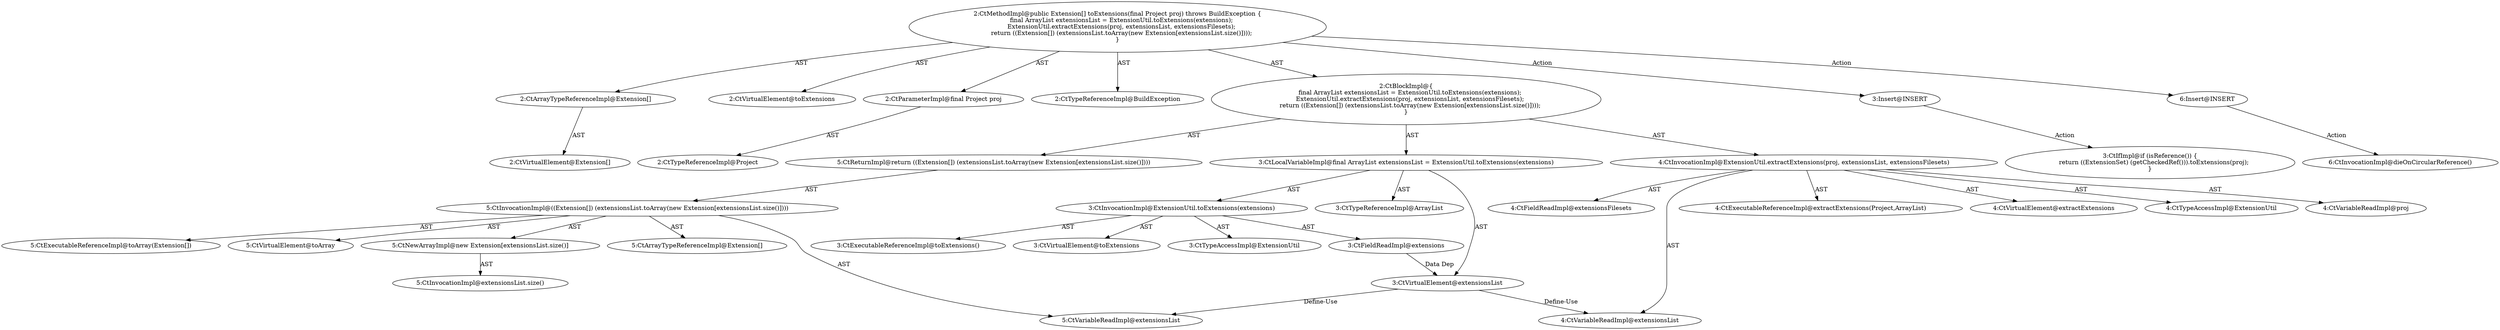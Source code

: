 digraph "toExtensions#?,Project" {
0 [label="2:CtVirtualElement@Extension[]" shape=ellipse]
1 [label="2:CtArrayTypeReferenceImpl@Extension[]" shape=ellipse]
2 [label="2:CtVirtualElement@toExtensions" shape=ellipse]
3 [label="2:CtParameterImpl@final Project proj" shape=ellipse]
4 [label="2:CtTypeReferenceImpl@Project" shape=ellipse]
5 [label="2:CtTypeReferenceImpl@BuildException" shape=ellipse]
6 [label="3:CtTypeReferenceImpl@ArrayList" shape=ellipse]
7 [label="3:CtExecutableReferenceImpl@toExtensions()" shape=ellipse]
8 [label="3:CtVirtualElement@toExtensions" shape=ellipse]
9 [label="3:CtTypeAccessImpl@ExtensionUtil" shape=ellipse]
10 [label="3:CtFieldReadImpl@extensions" shape=ellipse]
11 [label="3:CtInvocationImpl@ExtensionUtil.toExtensions(extensions)" shape=ellipse]
12 [label="3:CtVirtualElement@extensionsList" shape=ellipse]
13 [label="3:CtLocalVariableImpl@final ArrayList extensionsList = ExtensionUtil.toExtensions(extensions)" shape=ellipse]
14 [label="4:CtExecutableReferenceImpl@extractExtensions(Project,ArrayList)" shape=ellipse]
15 [label="4:CtVirtualElement@extractExtensions" shape=ellipse]
16 [label="4:CtTypeAccessImpl@ExtensionUtil" shape=ellipse]
17 [label="4:CtVariableReadImpl@proj" shape=ellipse]
18 [label="4:CtVariableReadImpl@extensionsList" shape=ellipse]
19 [label="4:CtFieldReadImpl@extensionsFilesets" shape=ellipse]
20 [label="4:CtInvocationImpl@ExtensionUtil.extractExtensions(proj, extensionsList, extensionsFilesets)" shape=ellipse]
21 [label="5:CtExecutableReferenceImpl@toArray(Extension[])" shape=ellipse]
22 [label="5:CtVirtualElement@toArray" shape=ellipse]
23 [label="5:CtVariableReadImpl@extensionsList" shape=ellipse]
24 [label="5:CtNewArrayImpl@new Extension[extensionsList.size()]" shape=ellipse]
25 [label="5:CtInvocationImpl@extensionsList.size()" shape=ellipse]
26 [label="5:CtInvocationImpl@((Extension[]) (extensionsList.toArray(new Extension[extensionsList.size()])))" shape=ellipse]
27 [label="5:CtArrayTypeReferenceImpl@Extension[]" shape=ellipse]
28 [label="5:CtReturnImpl@return ((Extension[]) (extensionsList.toArray(new Extension[extensionsList.size()])))" shape=ellipse]
29 [label="2:CtBlockImpl@\{
    final ArrayList extensionsList = ExtensionUtil.toExtensions(extensions);
    ExtensionUtil.extractExtensions(proj, extensionsList, extensionsFilesets);
    return ((Extension[]) (extensionsList.toArray(new Extension[extensionsList.size()])));
\}" shape=ellipse]
30 [label="2:CtMethodImpl@public Extension[] toExtensions(final Project proj) throws BuildException \{
    final ArrayList extensionsList = ExtensionUtil.toExtensions(extensions);
    ExtensionUtil.extractExtensions(proj, extensionsList, extensionsFilesets);
    return ((Extension[]) (extensionsList.toArray(new Extension[extensionsList.size()])));
\}" shape=ellipse]
31 [label="3:Insert@INSERT" shape=ellipse]
32 [label="3:CtIfImpl@if (isReference()) \{
    return ((ExtensionSet) (getCheckedRef())).toExtensions(proj);
\}" shape=ellipse]
33 [label="6:Insert@INSERT" shape=ellipse]
34 [label="6:CtInvocationImpl@dieOnCircularReference()" shape=ellipse]
1 -> 0 [label="AST"];
3 -> 4 [label="AST"];
10 -> 12 [label="Data Dep"];
11 -> 8 [label="AST"];
11 -> 9 [label="AST"];
11 -> 7 [label="AST"];
11 -> 10 [label="AST"];
12 -> 18 [label="Define-Use"];
12 -> 23 [label="Define-Use"];
13 -> 12 [label="AST"];
13 -> 6 [label="AST"];
13 -> 11 [label="AST"];
20 -> 15 [label="AST"];
20 -> 16 [label="AST"];
20 -> 14 [label="AST"];
20 -> 17 [label="AST"];
20 -> 18 [label="AST"];
20 -> 19 [label="AST"];
24 -> 25 [label="AST"];
26 -> 22 [label="AST"];
26 -> 27 [label="AST"];
26 -> 23 [label="AST"];
26 -> 21 [label="AST"];
26 -> 24 [label="AST"];
28 -> 26 [label="AST"];
29 -> 13 [label="AST"];
29 -> 20 [label="AST"];
29 -> 28 [label="AST"];
30 -> 2 [label="AST"];
30 -> 1 [label="AST"];
30 -> 3 [label="AST"];
30 -> 5 [label="AST"];
30 -> 29 [label="AST"];
30 -> 31 [label="Action"];
30 -> 33 [label="Action"];
31 -> 32 [label="Action"];
33 -> 34 [label="Action"];
}